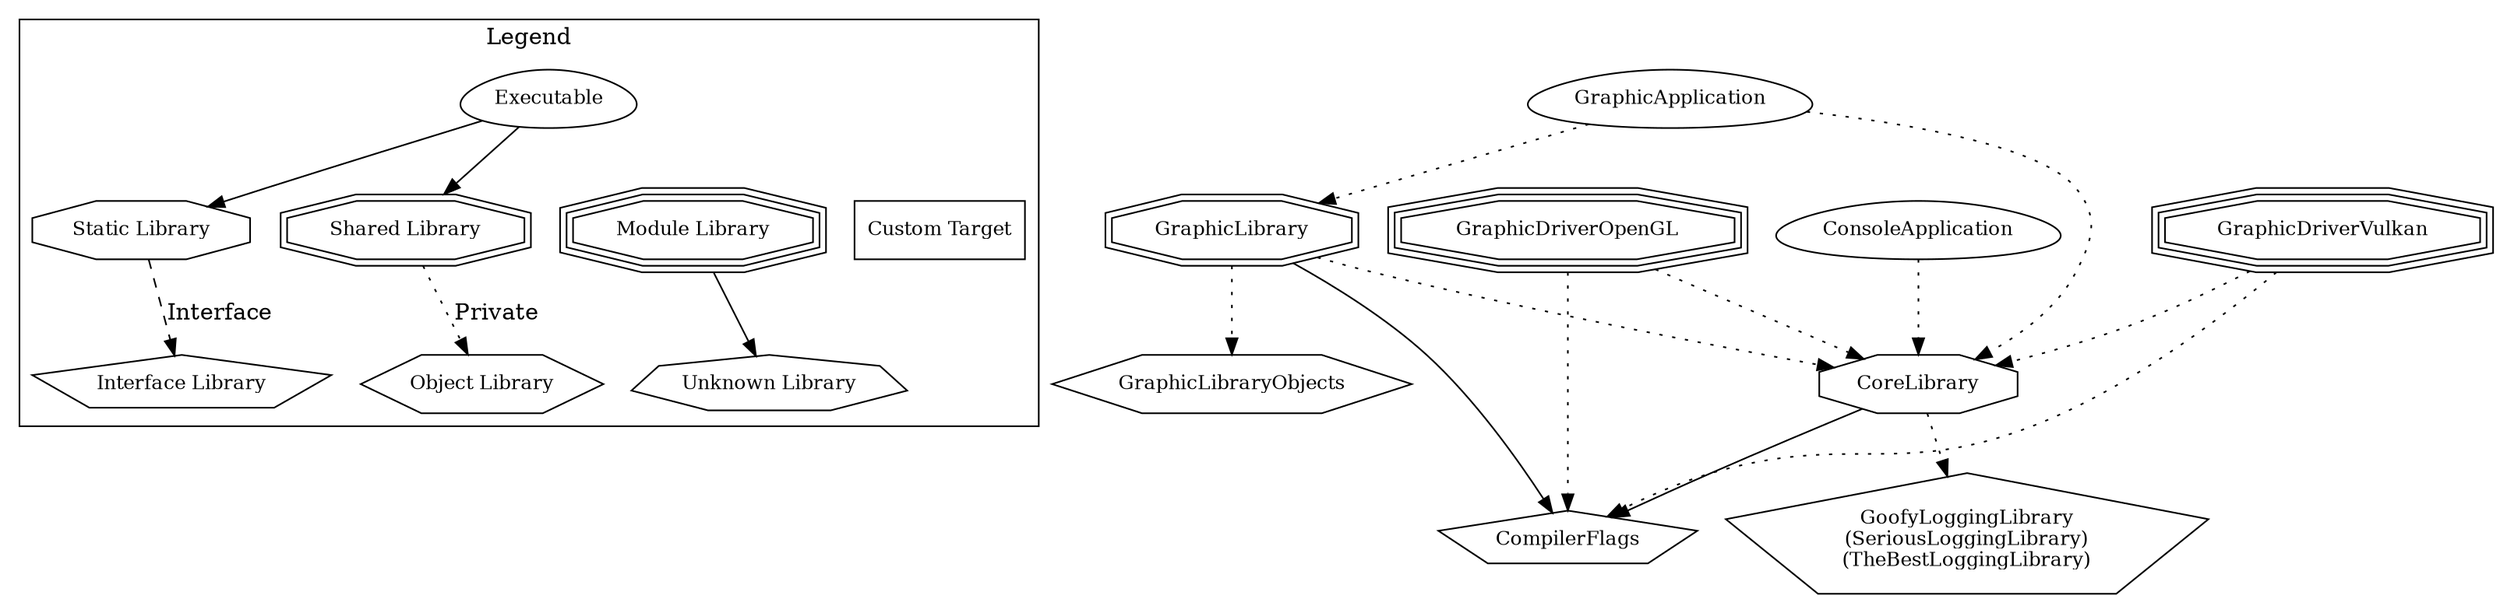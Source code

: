 digraph "GraphvizTestProject" {
node [
  fontsize = "12"
];
subgraph clusterLegend {
  label = "Legend";
  color = black;
  edge [ style = invis ];
  legendNode0 [ label = "Executable", shape = egg ];
  legendNode1 [ label = "Static Library", shape = octagon ];
  legendNode2 [ label = "Shared Library", shape = doubleoctagon ];
  legendNode3 [ label = "Module Library", shape = tripleoctagon ];
  legendNode4 [ label = "Interface Library", shape = pentagon ];
  legendNode5 [ label = "Object Library", shape = hexagon ];
  legendNode6 [ label = "Unknown Library", shape = septagon ];
  legendNode7 [ label = "Custom Target", shape = box ];
  legendNode0 -> legendNode1 [ style = solid ];
  legendNode0 -> legendNode2 [ style = solid ];
  legendNode0 -> legendNode3;
  legendNode1 -> legendNode4 [ label = "Interface", style = dashed ];
  legendNode2 -> legendNode5 [ label = "Private", style = dotted ];
  legendNode3 -> legendNode6 [ style = solid ];
  legendNode0 -> legendNode7;
}
    "node0" [ label = "CompilerFlags", shape = pentagon ];
    "node1" [ label = "ConsoleApplication", shape = egg ];
    "node2" [ label = "CoreLibrary", shape = octagon ];
    "node2" -> "node0"  // CoreLibrary -> CompilerFlags
    "node3" [ label = "GoofyLoggingLibrary\n(SeriousLoggingLibrary)\n(TheBestLoggingLibrary)", shape = pentagon ];
    "node2" -> "node3" [ style = dotted ] // CoreLibrary -> GoofyLoggingLibrary
    "node1" -> "node2" [ style = dotted ] // ConsoleApplication -> CoreLibrary
    "node4" [ label = "GraphicApplication", shape = egg ];
    "node4" -> "node2" [ style = dotted ] // GraphicApplication -> CoreLibrary
    "node5" [ label = "GraphicLibrary", shape = doubleoctagon ];
    "node5" -> "node0"  // GraphicLibrary -> CompilerFlags
    "node5" -> "node2" [ style = dotted ] // GraphicLibrary -> CoreLibrary
    "node6" [ label = "GraphicLibraryObjects", shape = hexagon ];
    "node5" -> "node6" [ style = dotted ] // GraphicLibrary -> GraphicLibraryObjects
    "node4" -> "node5" [ style = dotted ] // GraphicApplication -> GraphicLibrary
    "node7" [ label = "GraphicDriverOpenGL", shape = tripleoctagon ];
    "node7" -> "node0" [ style = dotted ] // GraphicDriverOpenGL -> CompilerFlags
    "node7" -> "node2" [ style = dotted ] // GraphicDriverOpenGL -> CoreLibrary
    "node8" [ label = "GraphicDriverVulkan", shape = tripleoctagon ];
    "node8" -> "node0" [ style = dotted ] // GraphicDriverVulkan -> CompilerFlags
    "node8" -> "node2" [ style = dotted ] // GraphicDriverVulkan -> CoreLibrary
}
